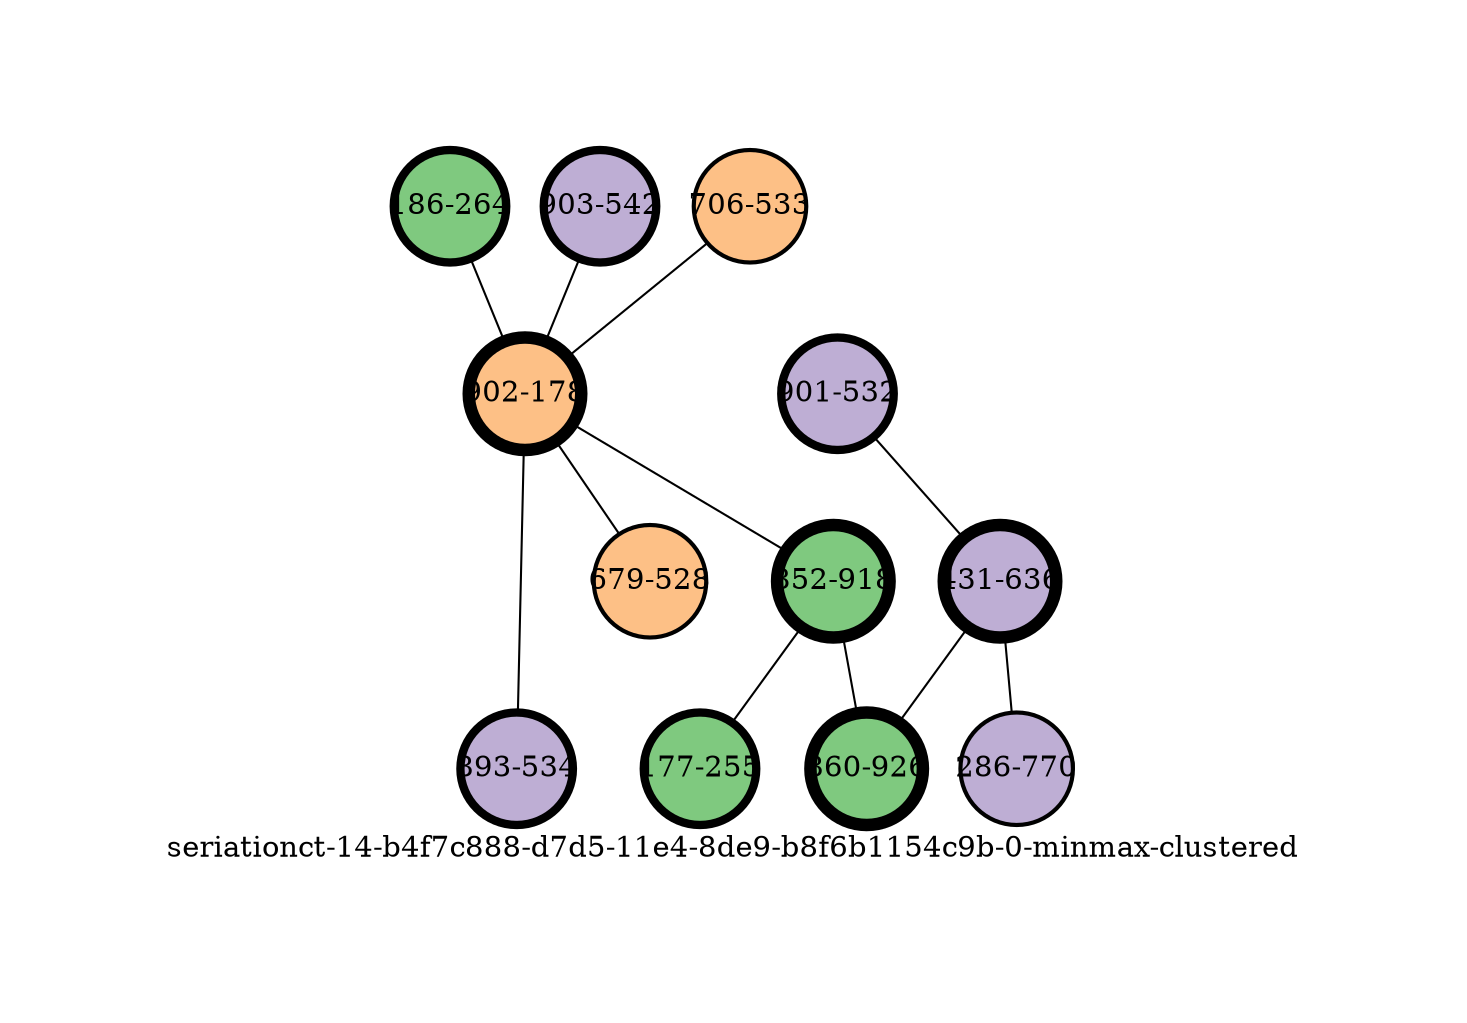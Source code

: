 strict graph "seriationct-14-b4f7c888-d7d5-11e4-8de9-b8f6b1154c9b-0-minmax-clustered" {
labelloc=b;
ratio=auto;
pad="1.0";
label="seriationct-14-b4f7c888-d7d5-11e4-8de9-b8f6b1154c9b-0-minmax-clustered";
node [width="0.75", style=filled, fixedsize=true, height="0.75", shape=circle, label=""];
0 [xCoordinate="264.0", appears_in_slice=2, yCoordinate="186.0", colorscheme=accent3, short_label="186-264", label="186-264", cluster_id=0, fillcolor=1, size="500.0", id=0, penwidth="4.0"];
1 [xCoordinate="542.0", appears_in_slice=2, yCoordinate="903.0", colorscheme=accent3, short_label="903-542", label="903-542", cluster_id=1, fillcolor=2, size="500.0", id=1, penwidth="4.0"];
2 [xCoordinate="533.0", appears_in_slice=1, yCoordinate="706.0", colorscheme=accent3, short_label="706-533", label="706-533", cluster_id=2, fillcolor=3, size="500.0", id=2, penwidth="2.0"];
3 [xCoordinate="178.0", appears_in_slice=3, yCoordinate="902.0", colorscheme=accent3, short_label="902-178", label="902-178", cluster_id=2, fillcolor=3, size="500.0", id=3, penwidth="6.0"];
4 [xCoordinate="532.0", appears_in_slice=2, yCoordinate="901.0", colorscheme=accent3, short_label="901-532", label="901-532", cluster_id=1, fillcolor=2, size="500.0", id=4, penwidth="4.0"];
5 [xCoordinate="636.0", appears_in_slice=3, yCoordinate="431.0", colorscheme=accent3, short_label="431-636", label="431-636", cluster_id=1, fillcolor=2, size="500.0", id=5, penwidth="6.0"];
6 [xCoordinate="918.0", appears_in_slice=3, yCoordinate="852.0", colorscheme=accent3, short_label="852-918", label="852-918", cluster_id=0, fillcolor=1, size="500.0", id=6, penwidth="6.0"];
7 [xCoordinate="534.0", appears_in_slice=2, yCoordinate="893.0", colorscheme=accent3, short_label="893-534", label="893-534", cluster_id=1, fillcolor=2, size="500.0", id=7, penwidth="4.0"];
8 [xCoordinate="528.0", appears_in_slice=1, yCoordinate="679.0", colorscheme=accent3, short_label="679-528", label="679-528", cluster_id=2, fillcolor=3, size="500.0", id=8, penwidth="2.0"];
9 [xCoordinate="926.0", appears_in_slice=3, yCoordinate="860.0", colorscheme=accent3, short_label="860-926", label="860-926", cluster_id=0, fillcolor=1, size="500.0", id=9, penwidth="6.0"];
10 [xCoordinate="770.0", appears_in_slice=1, yCoordinate="286.0", colorscheme=accent3, short_label="286-770", label="286-770", cluster_id=1, fillcolor=2, size="500.0", id=10, penwidth="2.0"];
11 [xCoordinate="255.0", appears_in_slice=2, yCoordinate="177.0", colorscheme=accent3, short_label="177-255", label="177-255", cluster_id=0, fillcolor=1, size="500.0", id=11, penwidth="4.0"];
0 -- 3  [inverseweight="2.30863781336", weight="0.433155861094"];
1 -- 3  [inverseweight="2.10065491824", weight="0.476042014952"];
2 -- 3  [inverseweight="2.02129535389", weight="0.494732250819"];
3 -- 6  [inverseweight="2.3695884117", weight="0.42201421777"];
3 -- 7  [inverseweight="1.88209475372", weight="0.531322877354"];
3 -- 8  [inverseweight="1.80747031263", weight="0.553259432816"];
4 -- 5  [inverseweight="6.02540849135", weight="0.165963851486"];
5 -- 9  [inverseweight="5.89829375244", weight="0.16954055562"];
5 -- 10  [inverseweight="6.76912951342", weight="0.147729482501"];
6 -- 11  [inverseweight="1.2426973098", weight="0.804701186777"];
6 -- 9  [inverseweight="9.57650585635", weight="0.104422219858"];
}

